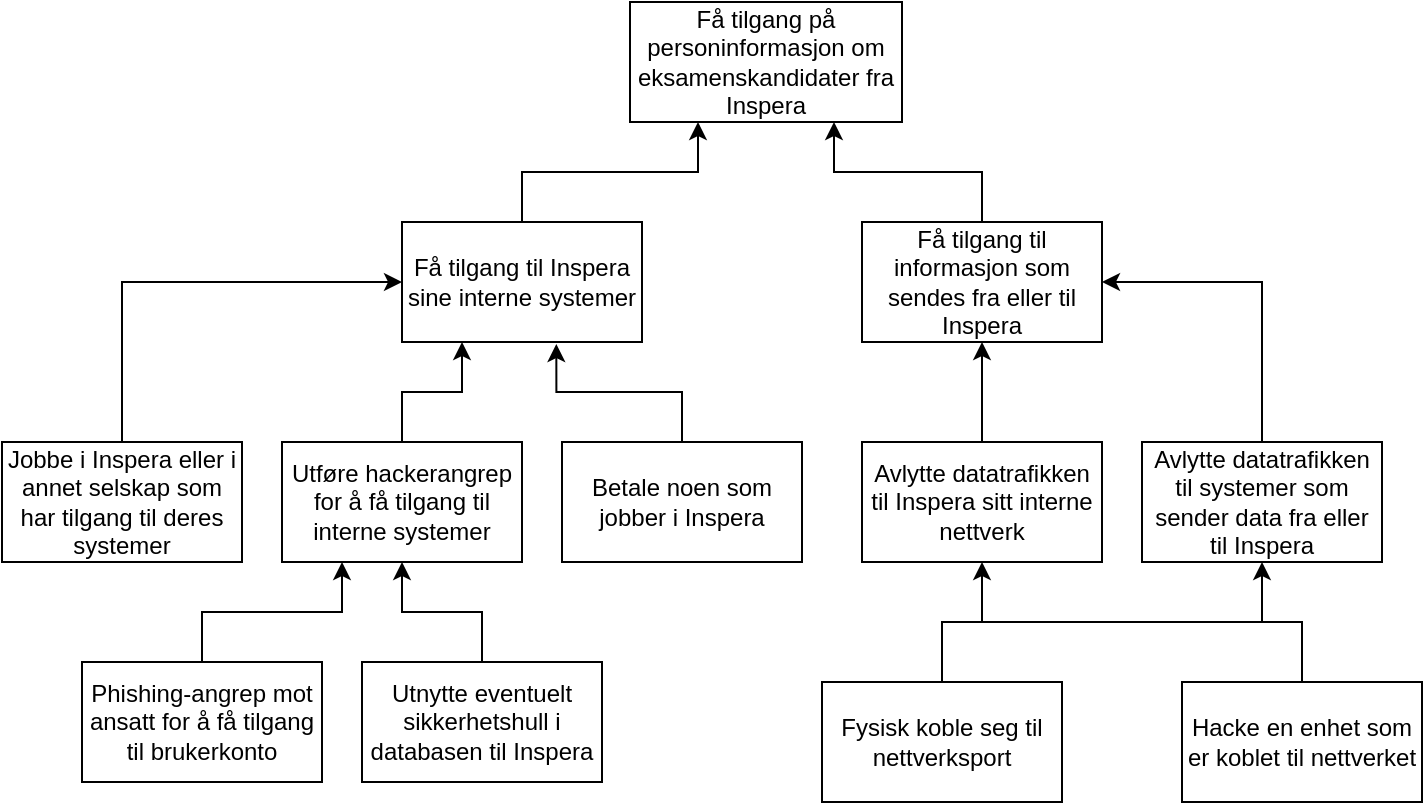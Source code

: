 <mxfile version="13.6.5" type="github">
  <diagram id="JbXhAkidSnbRRIGTgEpA" name="Page-1">
    <mxGraphModel dx="1038" dy="548" grid="0" gridSize="10" guides="1" tooltips="1" connect="1" arrows="1" fold="1" page="1" pageScale="1" pageWidth="827" pageHeight="1169" math="0" shadow="0">
      <root>
        <mxCell id="0" />
        <mxCell id="1" parent="0" />
        <mxCell id="IcCmw85TVp6SGMo99fT6-1" value="Få tilgang på personinformasjon om eksamenskandidater fra Inspera" style="rounded=0;whiteSpace=wrap;html=1;" vertex="1" parent="1">
          <mxGeometry x="354" y="40" width="136" height="60" as="geometry" />
        </mxCell>
        <mxCell id="IcCmw85TVp6SGMo99fT6-10" style="edgeStyle=orthogonalEdgeStyle;rounded=0;orthogonalLoop=1;jettySize=auto;html=1;exitX=0.5;exitY=0;exitDx=0;exitDy=0;entryX=0.25;entryY=1;entryDx=0;entryDy=0;" edge="1" parent="1" source="IcCmw85TVp6SGMo99fT6-2" target="IcCmw85TVp6SGMo99fT6-1">
          <mxGeometry relative="1" as="geometry" />
        </mxCell>
        <mxCell id="IcCmw85TVp6SGMo99fT6-2" value="Få tilgang til Inspera sine interne systemer" style="rounded=0;whiteSpace=wrap;html=1;" vertex="1" parent="1">
          <mxGeometry x="240" y="150" width="120" height="60" as="geometry" />
        </mxCell>
        <mxCell id="IcCmw85TVp6SGMo99fT6-11" style="edgeStyle=orthogonalEdgeStyle;rounded=0;orthogonalLoop=1;jettySize=auto;html=1;exitX=0.5;exitY=0;exitDx=0;exitDy=0;entryX=0.75;entryY=1;entryDx=0;entryDy=0;" edge="1" parent="1" source="IcCmw85TVp6SGMo99fT6-3" target="IcCmw85TVp6SGMo99fT6-1">
          <mxGeometry relative="1" as="geometry" />
        </mxCell>
        <mxCell id="IcCmw85TVp6SGMo99fT6-3" value="Få tilgang til informasjon som sendes fra eller til Inspera" style="rounded=0;whiteSpace=wrap;html=1;" vertex="1" parent="1">
          <mxGeometry x="470" y="150" width="120" height="60" as="geometry" />
        </mxCell>
        <mxCell id="IcCmw85TVp6SGMo99fT6-12" style="edgeStyle=orthogonalEdgeStyle;rounded=0;orthogonalLoop=1;jettySize=auto;html=1;exitX=0.5;exitY=0;exitDx=0;exitDy=0;entryX=0;entryY=0.5;entryDx=0;entryDy=0;" edge="1" parent="1" source="IcCmw85TVp6SGMo99fT6-4" target="IcCmw85TVp6SGMo99fT6-2">
          <mxGeometry relative="1" as="geometry" />
        </mxCell>
        <mxCell id="IcCmw85TVp6SGMo99fT6-4" value="Jobbe i Inspera eller i annet selskap som har tilgang til deres systemer" style="rounded=0;whiteSpace=wrap;html=1;" vertex="1" parent="1">
          <mxGeometry x="40" y="260" width="120" height="60" as="geometry" />
        </mxCell>
        <mxCell id="IcCmw85TVp6SGMo99fT6-13" style="edgeStyle=orthogonalEdgeStyle;rounded=0;orthogonalLoop=1;jettySize=auto;html=1;exitX=0.5;exitY=0;exitDx=0;exitDy=0;entryX=0.25;entryY=1;entryDx=0;entryDy=0;" edge="1" parent="1" source="IcCmw85TVp6SGMo99fT6-5" target="IcCmw85TVp6SGMo99fT6-2">
          <mxGeometry relative="1" as="geometry" />
        </mxCell>
        <mxCell id="IcCmw85TVp6SGMo99fT6-5" value="Utføre hackerangrep for å få tilgang til interne systemer" style="rounded=0;whiteSpace=wrap;html=1;" vertex="1" parent="1">
          <mxGeometry x="180" y="260" width="120" height="60" as="geometry" />
        </mxCell>
        <mxCell id="IcCmw85TVp6SGMo99fT6-14" style="edgeStyle=orthogonalEdgeStyle;rounded=0;orthogonalLoop=1;jettySize=auto;html=1;exitX=0.5;exitY=0;exitDx=0;exitDy=0;entryX=0.643;entryY=1.017;entryDx=0;entryDy=0;entryPerimeter=0;" edge="1" parent="1" source="IcCmw85TVp6SGMo99fT6-6" target="IcCmw85TVp6SGMo99fT6-2">
          <mxGeometry relative="1" as="geometry" />
        </mxCell>
        <mxCell id="IcCmw85TVp6SGMo99fT6-6" value="&lt;span&gt;Betale noen som jobber i Inspera&lt;/span&gt;" style="rounded=0;whiteSpace=wrap;html=1;" vertex="1" parent="1">
          <mxGeometry x="320" y="260" width="120" height="60" as="geometry" />
        </mxCell>
        <mxCell id="IcCmw85TVp6SGMo99fT6-15" style="edgeStyle=orthogonalEdgeStyle;rounded=0;orthogonalLoop=1;jettySize=auto;html=1;exitX=0.5;exitY=0;exitDx=0;exitDy=0;entryX=0.5;entryY=1;entryDx=0;entryDy=0;" edge="1" parent="1" source="IcCmw85TVp6SGMo99fT6-7" target="IcCmw85TVp6SGMo99fT6-3">
          <mxGeometry relative="1" as="geometry" />
        </mxCell>
        <mxCell id="IcCmw85TVp6SGMo99fT6-7" value="Avlytte datatrafikken til Inspera sitt interne nettverk" style="rounded=0;whiteSpace=wrap;html=1;" vertex="1" parent="1">
          <mxGeometry x="470" y="260" width="120" height="60" as="geometry" />
        </mxCell>
        <mxCell id="IcCmw85TVp6SGMo99fT6-16" style="edgeStyle=orthogonalEdgeStyle;rounded=0;orthogonalLoop=1;jettySize=auto;html=1;exitX=0.5;exitY=0;exitDx=0;exitDy=0;entryX=1;entryY=0.5;entryDx=0;entryDy=0;" edge="1" parent="1" source="IcCmw85TVp6SGMo99fT6-8" target="IcCmw85TVp6SGMo99fT6-3">
          <mxGeometry relative="1" as="geometry" />
        </mxCell>
        <mxCell id="IcCmw85TVp6SGMo99fT6-8" value="Avlytte datatrafikken til systemer som sender data fra eller til Inspera" style="rounded=0;whiteSpace=wrap;html=1;" vertex="1" parent="1">
          <mxGeometry x="610" y="260" width="120" height="60" as="geometry" />
        </mxCell>
        <mxCell id="IcCmw85TVp6SGMo99fT6-21" style="edgeStyle=orthogonalEdgeStyle;rounded=0;orthogonalLoop=1;jettySize=auto;html=1;exitX=0.5;exitY=0;exitDx=0;exitDy=0;entryX=0.25;entryY=1;entryDx=0;entryDy=0;" edge="1" parent="1" source="IcCmw85TVp6SGMo99fT6-17" target="IcCmw85TVp6SGMo99fT6-5">
          <mxGeometry relative="1" as="geometry" />
        </mxCell>
        <mxCell id="IcCmw85TVp6SGMo99fT6-17" value="Phishing-angrep mot ansatt for å få tilgang til brukerkonto" style="rounded=0;whiteSpace=wrap;html=1;" vertex="1" parent="1">
          <mxGeometry x="80" y="370" width="120" height="60" as="geometry" />
        </mxCell>
        <mxCell id="IcCmw85TVp6SGMo99fT6-22" style="edgeStyle=orthogonalEdgeStyle;rounded=0;orthogonalLoop=1;jettySize=auto;html=1;exitX=0.5;exitY=0;exitDx=0;exitDy=0;entryX=0.5;entryY=1;entryDx=0;entryDy=0;" edge="1" parent="1" source="IcCmw85TVp6SGMo99fT6-18" target="IcCmw85TVp6SGMo99fT6-5">
          <mxGeometry relative="1" as="geometry" />
        </mxCell>
        <mxCell id="IcCmw85TVp6SGMo99fT6-18" value="Utnytte eventuelt sikkerhetshull i databasen til Inspera" style="rounded=0;whiteSpace=wrap;html=1;" vertex="1" parent="1">
          <mxGeometry x="220" y="370" width="120" height="60" as="geometry" />
        </mxCell>
        <mxCell id="IcCmw85TVp6SGMo99fT6-29" style="edgeStyle=orthogonalEdgeStyle;rounded=0;orthogonalLoop=1;jettySize=auto;html=1;exitX=0.5;exitY=0;exitDx=0;exitDy=0;entryX=0.5;entryY=1;entryDx=0;entryDy=0;" edge="1" parent="1" source="IcCmw85TVp6SGMo99fT6-23" target="IcCmw85TVp6SGMo99fT6-8">
          <mxGeometry relative="1" as="geometry" />
        </mxCell>
        <mxCell id="IcCmw85TVp6SGMo99fT6-23" value="Fysisk koble seg til nettverksport" style="rounded=0;whiteSpace=wrap;html=1;" vertex="1" parent="1">
          <mxGeometry x="450" y="380" width="120" height="60" as="geometry" />
        </mxCell>
        <mxCell id="IcCmw85TVp6SGMo99fT6-26" style="edgeStyle=orthogonalEdgeStyle;rounded=0;orthogonalLoop=1;jettySize=auto;html=1;exitX=0.5;exitY=0;exitDx=0;exitDy=0;entryX=0.5;entryY=1;entryDx=0;entryDy=0;" edge="1" parent="1" source="IcCmw85TVp6SGMo99fT6-24" target="IcCmw85TVp6SGMo99fT6-7">
          <mxGeometry relative="1" as="geometry" />
        </mxCell>
        <mxCell id="IcCmw85TVp6SGMo99fT6-24" value="Hacke en enhet som er koblet til nettverket" style="rounded=0;whiteSpace=wrap;html=1;" vertex="1" parent="1">
          <mxGeometry x="630" y="380" width="120" height="60" as="geometry" />
        </mxCell>
      </root>
    </mxGraphModel>
  </diagram>
</mxfile>
